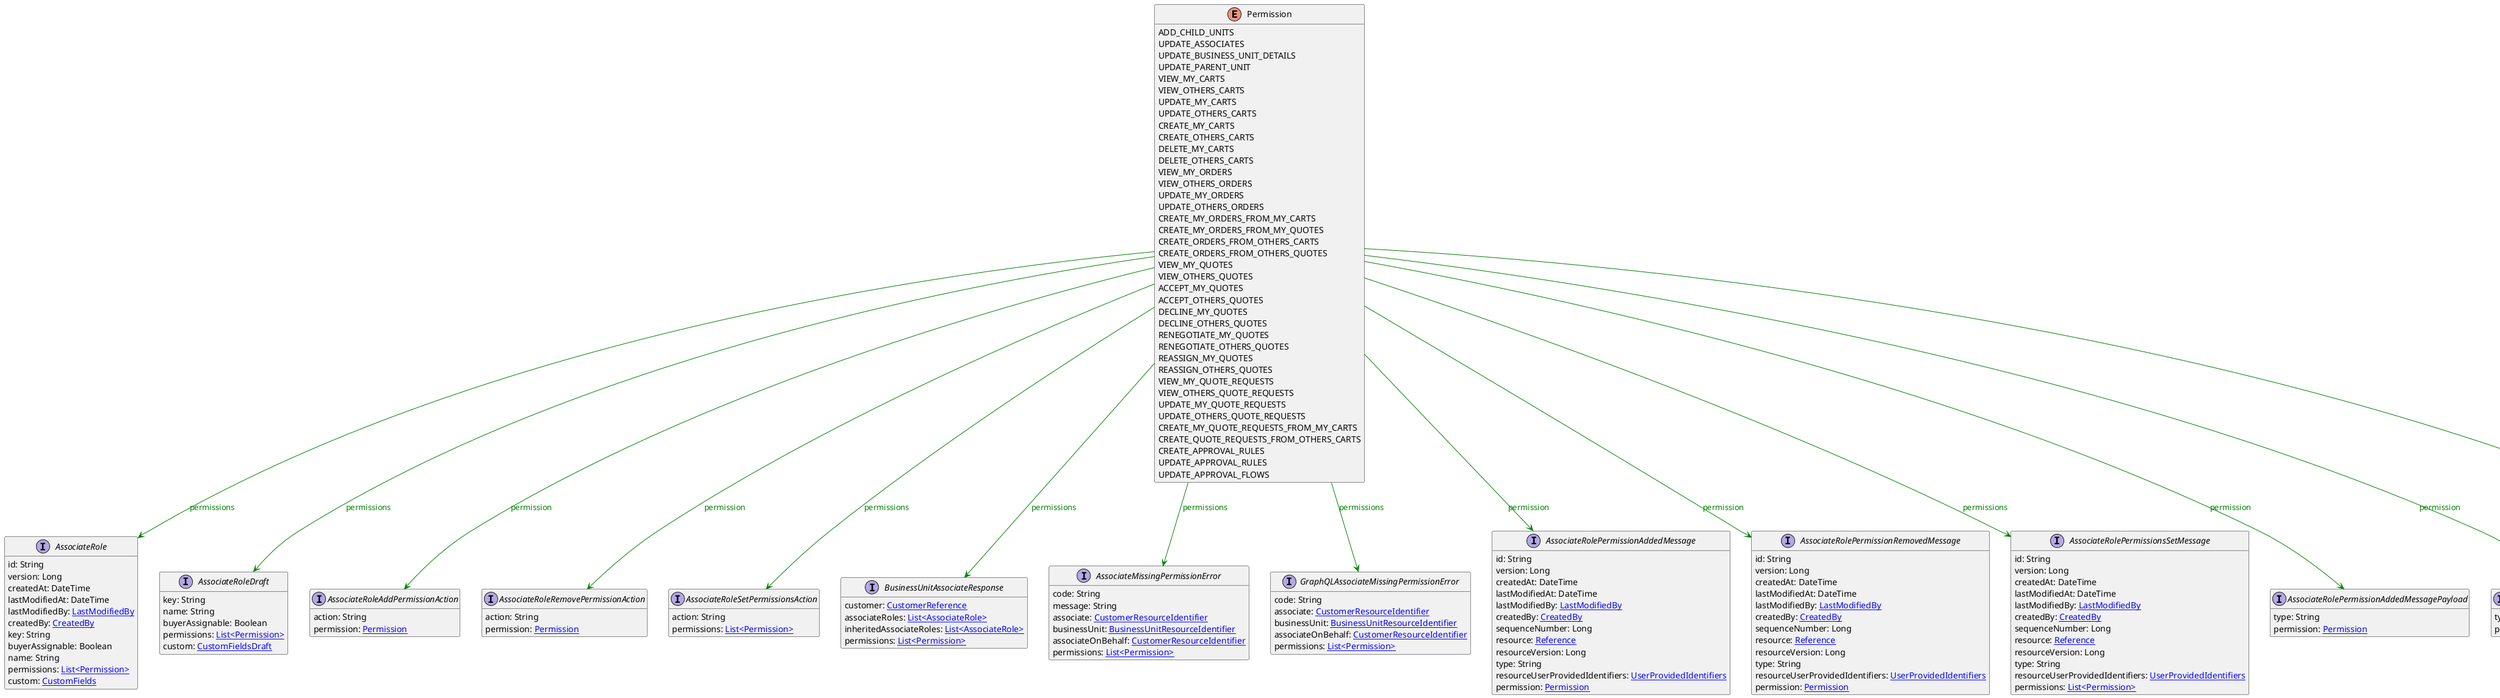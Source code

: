 @startuml

hide methods
enum Permission {
    ADD_CHILD_UNITS
    UPDATE_ASSOCIATES
    UPDATE_BUSINESS_UNIT_DETAILS
    UPDATE_PARENT_UNIT
    VIEW_MY_CARTS
    VIEW_OTHERS_CARTS
    UPDATE_MY_CARTS
    UPDATE_OTHERS_CARTS
    CREATE_MY_CARTS
    CREATE_OTHERS_CARTS
    DELETE_MY_CARTS
    DELETE_OTHERS_CARTS
    VIEW_MY_ORDERS
    VIEW_OTHERS_ORDERS
    UPDATE_MY_ORDERS
    UPDATE_OTHERS_ORDERS
    CREATE_MY_ORDERS_FROM_MY_CARTS
    CREATE_MY_ORDERS_FROM_MY_QUOTES
    CREATE_ORDERS_FROM_OTHERS_CARTS
    CREATE_ORDERS_FROM_OTHERS_QUOTES
    VIEW_MY_QUOTES
    VIEW_OTHERS_QUOTES
    ACCEPT_MY_QUOTES
    ACCEPT_OTHERS_QUOTES
    DECLINE_MY_QUOTES
    DECLINE_OTHERS_QUOTES
    RENEGOTIATE_MY_QUOTES
    RENEGOTIATE_OTHERS_QUOTES
    REASSIGN_MY_QUOTES
    REASSIGN_OTHERS_QUOTES
    VIEW_MY_QUOTE_REQUESTS
    VIEW_OTHERS_QUOTE_REQUESTS
    UPDATE_MY_QUOTE_REQUESTS
    UPDATE_OTHERS_QUOTE_REQUESTS
    CREATE_MY_QUOTE_REQUESTS_FROM_MY_CARTS
    CREATE_QUOTE_REQUESTS_FROM_OTHERS_CARTS
    CREATE_APPROVAL_RULES
    UPDATE_APPROVAL_RULES
    UPDATE_APPROVAL_FLOWS
}
interface AssociateRole [[AssociateRole.svg]]  {
    id: String
    version: Long
    createdAt: DateTime
    lastModifiedAt: DateTime
    lastModifiedBy: [[LastModifiedBy.svg LastModifiedBy]]
    createdBy: [[CreatedBy.svg CreatedBy]]
    key: String
    buyerAssignable: Boolean
    name: String
    permissions: [[Permission.svg List<Permission>]]
    custom: [[CustomFields.svg CustomFields]]
}
interface AssociateRoleDraft [[AssociateRoleDraft.svg]]  {
    key: String
    name: String
    buyerAssignable: Boolean
    permissions: [[Permission.svg List<Permission>]]
    custom: [[CustomFieldsDraft.svg CustomFieldsDraft]]
}
interface AssociateRoleAddPermissionAction [[AssociateRoleAddPermissionAction.svg]]  {
    action: String
    permission: [[Permission.svg Permission]]
}
interface AssociateRoleRemovePermissionAction [[AssociateRoleRemovePermissionAction.svg]]  {
    action: String
    permission: [[Permission.svg Permission]]
}
interface AssociateRoleSetPermissionsAction [[AssociateRoleSetPermissionsAction.svg]]  {
    action: String
    permissions: [[Permission.svg List<Permission>]]
}
interface BusinessUnitAssociateResponse [[BusinessUnitAssociateResponse.svg]]  {
    customer: [[CustomerReference.svg CustomerReference]]
    associateRoles: [[AssociateRole.svg List<AssociateRole>]]
    inheritedAssociateRoles: [[AssociateRole.svg List<AssociateRole>]]
    permissions: [[Permission.svg List<Permission>]]
}
interface AssociateMissingPermissionError [[AssociateMissingPermissionError.svg]]  {
    code: String
    message: String
    associate: [[CustomerResourceIdentifier.svg CustomerResourceIdentifier]]
    businessUnit: [[BusinessUnitResourceIdentifier.svg BusinessUnitResourceIdentifier]]
    associateOnBehalf: [[CustomerResourceIdentifier.svg CustomerResourceIdentifier]]
    permissions: [[Permission.svg List<Permission>]]
}
interface GraphQLAssociateMissingPermissionError [[GraphQLAssociateMissingPermissionError.svg]]  {
    code: String
    associate: [[CustomerResourceIdentifier.svg CustomerResourceIdentifier]]
    businessUnit: [[BusinessUnitResourceIdentifier.svg BusinessUnitResourceIdentifier]]
    associateOnBehalf: [[CustomerResourceIdentifier.svg CustomerResourceIdentifier]]
    permissions: [[Permission.svg List<Permission>]]
}
interface AssociateRolePermissionAddedMessage [[AssociateRolePermissionAddedMessage.svg]]  {
    id: String
    version: Long
    createdAt: DateTime
    lastModifiedAt: DateTime
    lastModifiedBy: [[LastModifiedBy.svg LastModifiedBy]]
    createdBy: [[CreatedBy.svg CreatedBy]]
    sequenceNumber: Long
    resource: [[Reference.svg Reference]]
    resourceVersion: Long
    type: String
    resourceUserProvidedIdentifiers: [[UserProvidedIdentifiers.svg UserProvidedIdentifiers]]
    permission: [[Permission.svg Permission]]
}
interface AssociateRolePermissionRemovedMessage [[AssociateRolePermissionRemovedMessage.svg]]  {
    id: String
    version: Long
    createdAt: DateTime
    lastModifiedAt: DateTime
    lastModifiedBy: [[LastModifiedBy.svg LastModifiedBy]]
    createdBy: [[CreatedBy.svg CreatedBy]]
    sequenceNumber: Long
    resource: [[Reference.svg Reference]]
    resourceVersion: Long
    type: String
    resourceUserProvidedIdentifiers: [[UserProvidedIdentifiers.svg UserProvidedIdentifiers]]
    permission: [[Permission.svg Permission]]
}
interface AssociateRolePermissionsSetMessage [[AssociateRolePermissionsSetMessage.svg]]  {
    id: String
    version: Long
    createdAt: DateTime
    lastModifiedAt: DateTime
    lastModifiedBy: [[LastModifiedBy.svg LastModifiedBy]]
    createdBy: [[CreatedBy.svg CreatedBy]]
    sequenceNumber: Long
    resource: [[Reference.svg Reference]]
    resourceVersion: Long
    type: String
    resourceUserProvidedIdentifiers: [[UserProvidedIdentifiers.svg UserProvidedIdentifiers]]
    permissions: [[Permission.svg List<Permission>]]
}
interface AssociateRolePermissionAddedMessagePayload [[AssociateRolePermissionAddedMessagePayload.svg]]  {
    type: String
    permission: [[Permission.svg Permission]]
}
interface AssociateRolePermissionRemovedMessagePayload [[AssociateRolePermissionRemovedMessagePayload.svg]]  {
    type: String
    permission: [[Permission.svg Permission]]
}
interface AssociateRolePermissionsSetMessagePayload [[AssociateRolePermissionsSetMessagePayload.svg]]  {
    type: String
    permissions: [[Permission.svg List<Permission>]]
}
Permission --> AssociateRole #green;text:green : "permissions"
Permission --> AssociateRoleDraft #green;text:green : "permissions"
Permission --> AssociateRoleAddPermissionAction #green;text:green : "permission"
Permission --> AssociateRoleRemovePermissionAction #green;text:green : "permission"
Permission --> AssociateRoleSetPermissionsAction #green;text:green : "permissions"
Permission --> BusinessUnitAssociateResponse #green;text:green : "permissions"
Permission --> AssociateMissingPermissionError #green;text:green : "permissions"
Permission --> GraphQLAssociateMissingPermissionError #green;text:green : "permissions"
Permission --> AssociateRolePermissionAddedMessage #green;text:green : "permission"
Permission --> AssociateRolePermissionRemovedMessage #green;text:green : "permission"
Permission --> AssociateRolePermissionsSetMessage #green;text:green : "permissions"
Permission --> AssociateRolePermissionAddedMessagePayload #green;text:green : "permission"
Permission --> AssociateRolePermissionRemovedMessagePayload #green;text:green : "permission"
Permission --> AssociateRolePermissionsSetMessagePayload #green;text:green : "permissions"
@enduml

